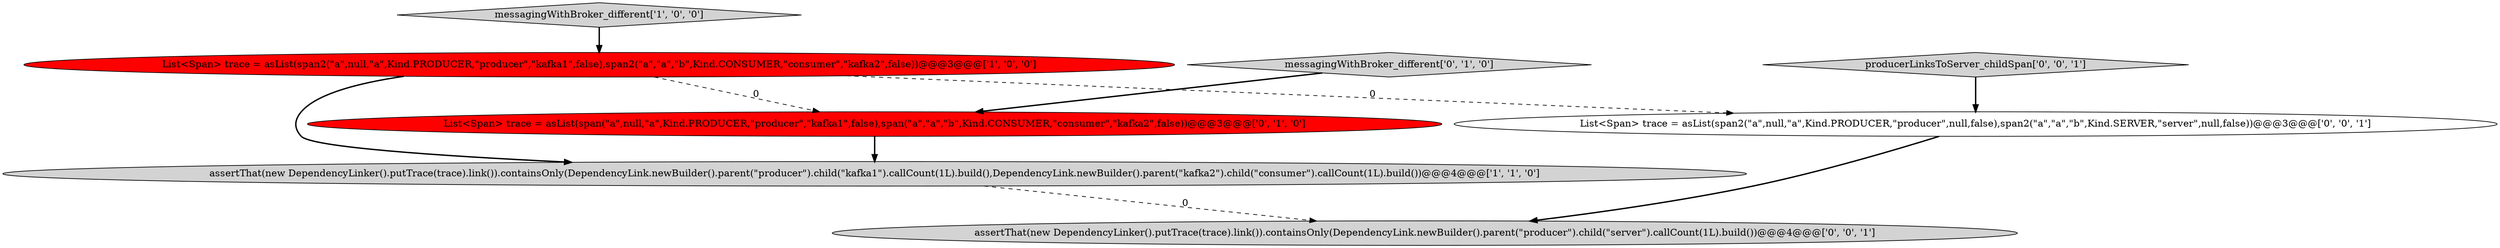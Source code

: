 digraph {
0 [style = filled, label = "List<Span> trace = asList(span2(\"a\",null,\"a\",Kind.PRODUCER,\"producer\",\"kafka1\",false),span2(\"a\",\"a\",\"b\",Kind.CONSUMER,\"consumer\",\"kafka2\",false))@@@3@@@['1', '0', '0']", fillcolor = red, shape = ellipse image = "AAA1AAABBB1BBB"];
6 [style = filled, label = "producerLinksToServer_childSpan['0', '0', '1']", fillcolor = lightgray, shape = diamond image = "AAA0AAABBB3BBB"];
5 [style = filled, label = "assertThat(new DependencyLinker().putTrace(trace).link()).containsOnly(DependencyLink.newBuilder().parent(\"producer\").child(\"server\").callCount(1L).build())@@@4@@@['0', '0', '1']", fillcolor = lightgray, shape = ellipse image = "AAA0AAABBB3BBB"];
4 [style = filled, label = "List<Span> trace = asList(span(\"a\",null,\"a\",Kind.PRODUCER,\"producer\",\"kafka1\",false),span(\"a\",\"a\",\"b\",Kind.CONSUMER,\"consumer\",\"kafka2\",false))@@@3@@@['0', '1', '0']", fillcolor = red, shape = ellipse image = "AAA1AAABBB2BBB"];
1 [style = filled, label = "assertThat(new DependencyLinker().putTrace(trace).link()).containsOnly(DependencyLink.newBuilder().parent(\"producer\").child(\"kafka1\").callCount(1L).build(),DependencyLink.newBuilder().parent(\"kafka2\").child(\"consumer\").callCount(1L).build())@@@4@@@['1', '1', '0']", fillcolor = lightgray, shape = ellipse image = "AAA0AAABBB1BBB"];
2 [style = filled, label = "messagingWithBroker_different['1', '0', '0']", fillcolor = lightgray, shape = diamond image = "AAA0AAABBB1BBB"];
7 [style = filled, label = "List<Span> trace = asList(span2(\"a\",null,\"a\",Kind.PRODUCER,\"producer\",null,false),span2(\"a\",\"a\",\"b\",Kind.SERVER,\"server\",null,false))@@@3@@@['0', '0', '1']", fillcolor = white, shape = ellipse image = "AAA0AAABBB3BBB"];
3 [style = filled, label = "messagingWithBroker_different['0', '1', '0']", fillcolor = lightgray, shape = diamond image = "AAA0AAABBB2BBB"];
7->5 [style = bold, label=""];
2->0 [style = bold, label=""];
4->1 [style = bold, label=""];
0->4 [style = dashed, label="0"];
1->5 [style = dashed, label="0"];
6->7 [style = bold, label=""];
0->7 [style = dashed, label="0"];
3->4 [style = bold, label=""];
0->1 [style = bold, label=""];
}
